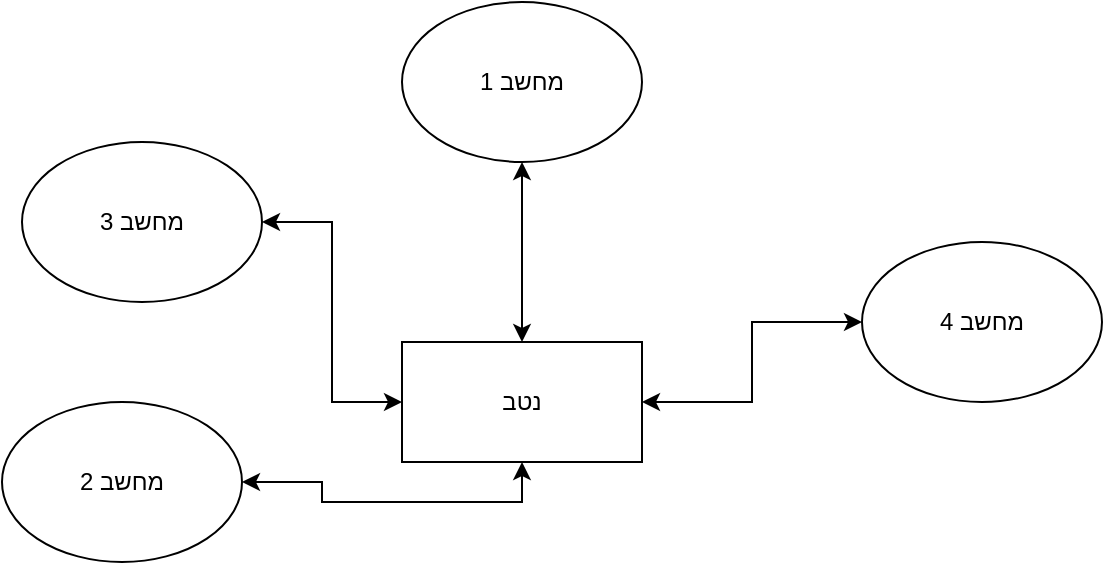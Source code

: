 <mxfile version="18.0.2" type="github">
  <diagram id="TDxX8cwt7GcWImq1MCj-" name="Page-1">
    <mxGraphModel dx="1038" dy="539" grid="1" gridSize="10" guides="1" tooltips="1" connect="1" arrows="1" fold="1" page="1" pageScale="1" pageWidth="850" pageHeight="1100" math="0" shadow="0">
      <root>
        <mxCell id="0" />
        <mxCell id="1" parent="0" />
        <mxCell id="9hIsZzmEhTKkY4CkzeHd-2" style="edgeStyle=orthogonalEdgeStyle;rounded=0;orthogonalLoop=1;jettySize=auto;html=1;entryX=0.5;entryY=1;entryDx=0;entryDy=0;startArrow=classic;startFill=1;" edge="1" parent="1" source="9hIsZzmEhTKkY4CkzeHd-1" target="9hIsZzmEhTKkY4CkzeHd-3">
          <mxGeometry relative="1" as="geometry">
            <mxPoint x="410" y="130" as="targetPoint" />
          </mxGeometry>
        </mxCell>
        <mxCell id="9hIsZzmEhTKkY4CkzeHd-1" value="נטב&lt;br&gt;" style="rounded=0;whiteSpace=wrap;html=1;" vertex="1" parent="1">
          <mxGeometry x="350" y="210" width="120" height="60" as="geometry" />
        </mxCell>
        <mxCell id="9hIsZzmEhTKkY4CkzeHd-3" value="מחשב 1" style="ellipse;whiteSpace=wrap;html=1;" vertex="1" parent="1">
          <mxGeometry x="350" y="40" width="120" height="80" as="geometry" />
        </mxCell>
        <mxCell id="9hIsZzmEhTKkY4CkzeHd-8" style="edgeStyle=orthogonalEdgeStyle;rounded=0;orthogonalLoop=1;jettySize=auto;html=1;exitX=1;exitY=0.5;exitDx=0;exitDy=0;entryX=0.5;entryY=1;entryDx=0;entryDy=0;startArrow=classic;startFill=1;" edge="1" parent="1" source="9hIsZzmEhTKkY4CkzeHd-4" target="9hIsZzmEhTKkY4CkzeHd-1">
          <mxGeometry relative="1" as="geometry" />
        </mxCell>
        <mxCell id="9hIsZzmEhTKkY4CkzeHd-4" value="מחשב 2" style="ellipse;whiteSpace=wrap;html=1;" vertex="1" parent="1">
          <mxGeometry x="150" y="240" width="120" height="80" as="geometry" />
        </mxCell>
        <mxCell id="9hIsZzmEhTKkY4CkzeHd-9" style="edgeStyle=orthogonalEdgeStyle;rounded=0;orthogonalLoop=1;jettySize=auto;html=1;exitX=1;exitY=0.5;exitDx=0;exitDy=0;entryX=0;entryY=0.5;entryDx=0;entryDy=0;startArrow=classic;startFill=1;" edge="1" parent="1" source="9hIsZzmEhTKkY4CkzeHd-5" target="9hIsZzmEhTKkY4CkzeHd-1">
          <mxGeometry relative="1" as="geometry" />
        </mxCell>
        <mxCell id="9hIsZzmEhTKkY4CkzeHd-5" value="מחשב 3" style="ellipse;whiteSpace=wrap;html=1;" vertex="1" parent="1">
          <mxGeometry x="160" y="110" width="120" height="80" as="geometry" />
        </mxCell>
        <mxCell id="9hIsZzmEhTKkY4CkzeHd-7" style="edgeStyle=orthogonalEdgeStyle;rounded=0;orthogonalLoop=1;jettySize=auto;html=1;entryX=1;entryY=0.5;entryDx=0;entryDy=0;startArrow=classic;startFill=1;" edge="1" parent="1" source="9hIsZzmEhTKkY4CkzeHd-6" target="9hIsZzmEhTKkY4CkzeHd-1">
          <mxGeometry relative="1" as="geometry" />
        </mxCell>
        <mxCell id="9hIsZzmEhTKkY4CkzeHd-6" value="מחשב 4" style="ellipse;whiteSpace=wrap;html=1;" vertex="1" parent="1">
          <mxGeometry x="580" y="160" width="120" height="80" as="geometry" />
        </mxCell>
      </root>
    </mxGraphModel>
  </diagram>
</mxfile>
